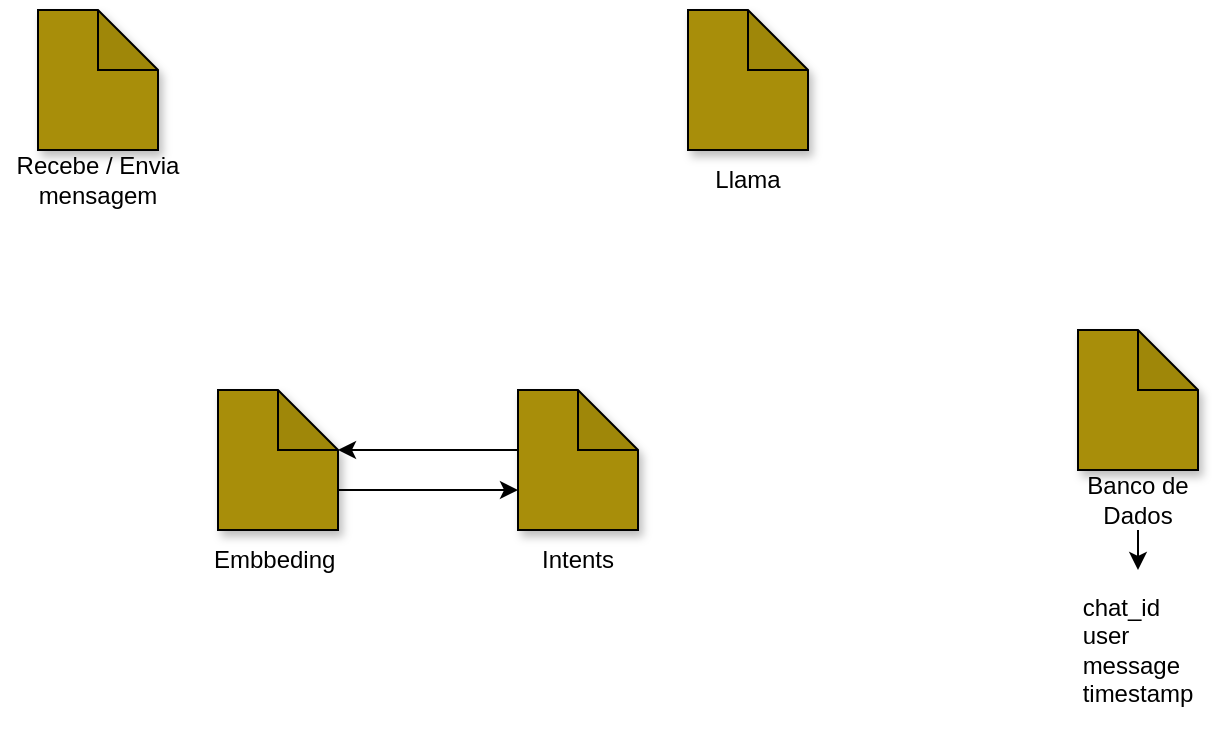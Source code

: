 <mxfile>
    <diagram id="QuLQQzzAlqSp5Rk9_ngd" name="Page-1">
        <mxGraphModel dx="1061" dy="571" grid="1" gridSize="10" guides="1" tooltips="1" connect="1" arrows="1" fold="1" page="1" pageScale="1" pageWidth="850" pageHeight="1100" math="0" shadow="0">
            <root>
                <mxCell id="0"/>
                <mxCell id="1" parent="0"/>
                <mxCell id="9" value="" style="group" parent="1" vertex="1" connectable="0">
                    <mxGeometry x="395" y="70" width="60" height="100" as="geometry"/>
                </mxCell>
                <mxCell id="10" value="" style="shape=note;whiteSpace=wrap;html=1;backgroundOutline=1;darkOpacity=0.05;shadow=1;fillColor=#A88E0A;strokeColor=#000000;movable=1;resizable=1;rotatable=1;deletable=1;editable=1;connectable=1;" parent="9" vertex="1">
                    <mxGeometry width="60" height="70" as="geometry"/>
                </mxCell>
                <mxCell id="11" value="Llama" style="text;strokeColor=none;align=center;fillColor=none;html=1;verticalAlign=middle;whiteSpace=wrap;rounded=0;shadow=1;movable=1;resizable=1;rotatable=1;deletable=1;editable=1;connectable=1;" parent="9" vertex="1">
                    <mxGeometry y="70" width="60" height="30" as="geometry"/>
                </mxCell>
                <mxCell id="15" value="" style="group" parent="1" vertex="1" connectable="0">
                    <mxGeometry x="55" y="70" width="90" height="100" as="geometry"/>
                </mxCell>
                <mxCell id="2" value="" style="shape=note;whiteSpace=wrap;html=1;backgroundOutline=1;darkOpacity=0.05;shadow=1;fillColor=#A88E0A;strokeColor=#000000;movable=1;resizable=1;rotatable=1;deletable=1;editable=1;connectable=1;container=0;" parent="15" vertex="1">
                    <mxGeometry x="15" width="60" height="70" as="geometry"/>
                </mxCell>
                <mxCell id="4" value="Recebe / Envia mensagem" style="text;strokeColor=none;align=center;fillColor=none;html=1;verticalAlign=middle;whiteSpace=wrap;rounded=0;shadow=1;movable=1;resizable=1;rotatable=1;deletable=1;editable=1;connectable=1;container=0;" parent="15" vertex="1">
                    <mxGeometry y="70" width="90" height="30" as="geometry"/>
                </mxCell>
                <mxCell id="25" value="" style="group" parent="1" vertex="1" connectable="0">
                    <mxGeometry x="160" y="260" width="210" height="100" as="geometry"/>
                </mxCell>
                <mxCell id="6" value="" style="group" parent="25" vertex="1" connectable="0">
                    <mxGeometry width="60" height="100" as="geometry"/>
                </mxCell>
                <mxCell id="7" value="" style="shape=note;whiteSpace=wrap;html=1;backgroundOutline=1;darkOpacity=0.05;shadow=1;fillColor=#A88E0A;strokeColor=#000000;movable=1;resizable=1;rotatable=1;deletable=1;editable=1;connectable=1;" parent="6" vertex="1">
                    <mxGeometry width="60" height="70" as="geometry"/>
                </mxCell>
                <mxCell id="8" value="Embbeding&amp;nbsp;" style="text;strokeColor=none;align=center;fillColor=none;html=1;verticalAlign=middle;whiteSpace=wrap;rounded=0;shadow=1;movable=1;resizable=1;rotatable=1;deletable=1;editable=1;connectable=1;" parent="6" vertex="1">
                    <mxGeometry y="70" width="60" height="30" as="geometry"/>
                </mxCell>
                <mxCell id="19" value="" style="group" parent="25" vertex="1" connectable="0">
                    <mxGeometry x="150" width="60" height="100" as="geometry"/>
                </mxCell>
                <mxCell id="20" value="" style="shape=note;whiteSpace=wrap;html=1;backgroundOutline=1;darkOpacity=0.05;shadow=1;fillColor=#A88E0A;strokeColor=#000000;movable=1;resizable=1;rotatable=1;deletable=1;editable=1;connectable=1;" parent="19" vertex="1">
                    <mxGeometry width="60" height="70" as="geometry"/>
                </mxCell>
                <mxCell id="21" value="Intents" style="text;strokeColor=none;align=center;fillColor=none;html=1;verticalAlign=middle;whiteSpace=wrap;rounded=0;shadow=1;movable=1;resizable=1;rotatable=1;deletable=1;editable=1;connectable=1;" parent="19" vertex="1">
                    <mxGeometry y="70" width="60" height="30" as="geometry"/>
                </mxCell>
                <mxCell id="22" style="edgeStyle=none;html=1;entryX=0;entryY=0;entryDx=60;entryDy=30;entryPerimeter=0;" parent="25" target="7" edge="1">
                    <mxGeometry relative="1" as="geometry">
                        <mxPoint x="68" y="31" as="targetPoint"/>
                        <mxPoint x="150" y="30" as="sourcePoint"/>
                        <Array as="points">
                            <mxPoint x="120" y="30"/>
                        </Array>
                    </mxGeometry>
                </mxCell>
                <mxCell id="23" style="edgeStyle=none;html=1;exitX=0;exitY=0;exitDx=60;exitDy=50;exitPerimeter=0;" parent="25" source="7" edge="1">
                    <mxGeometry relative="1" as="geometry">
                        <mxPoint x="150" y="50" as="targetPoint"/>
                    </mxGeometry>
                </mxCell>
                <mxCell id="28" value="" style="group" vertex="1" connectable="0" parent="1">
                    <mxGeometry x="590" y="230" width="60" height="200" as="geometry"/>
                </mxCell>
                <mxCell id="12" value="" style="group" parent="28" vertex="1" connectable="0">
                    <mxGeometry width="60" height="100" as="geometry"/>
                </mxCell>
                <mxCell id="13" value="" style="shape=note;whiteSpace=wrap;html=1;backgroundOutline=1;darkOpacity=0.05;shadow=1;fillColor=#A88E0A;strokeColor=#000000;movable=1;resizable=1;rotatable=1;deletable=1;editable=1;connectable=1;" parent="12" vertex="1">
                    <mxGeometry width="60" height="70" as="geometry"/>
                </mxCell>
                <mxCell id="14" value="Banco de Dados" style="text;strokeColor=none;align=center;fillColor=none;html=1;verticalAlign=middle;whiteSpace=wrap;rounded=0;shadow=1;movable=1;resizable=1;rotatable=1;deletable=1;editable=1;connectable=1;" parent="12" vertex="1">
                    <mxGeometry y="70" width="60" height="30" as="geometry"/>
                </mxCell>
                <mxCell id="26" value="&lt;div style=&quot;text-align: left;&quot;&gt;&lt;span style=&quot;background-color: initial;&quot;&gt;chat_id&lt;/span&gt;&lt;/div&gt;&lt;div style=&quot;text-align: left;&quot;&gt;&lt;span style=&quot;background-color: initial;&quot;&gt;user&lt;/span&gt;&lt;/div&gt;&lt;div style=&quot;text-align: left;&quot;&gt;&lt;span style=&quot;background-color: initial;&quot;&gt;message&lt;/span&gt;&lt;/div&gt;&lt;div style=&quot;text-align: left;&quot;&gt;&lt;span style=&quot;background-color: initial;&quot;&gt;timestamp&lt;/span&gt;&lt;/div&gt;" style="text;strokeColor=none;align=center;fillColor=none;html=1;verticalAlign=middle;whiteSpace=wrap;rounded=0;" vertex="1" parent="28">
                    <mxGeometry y="120" width="60" height="80" as="geometry"/>
                </mxCell>
                <mxCell id="27" value="" style="edgeStyle=none;html=1;" edge="1" parent="28" source="14" target="26">
                    <mxGeometry relative="1" as="geometry"/>
                </mxCell>
            </root>
        </mxGraphModel>
    </diagram>
</mxfile>